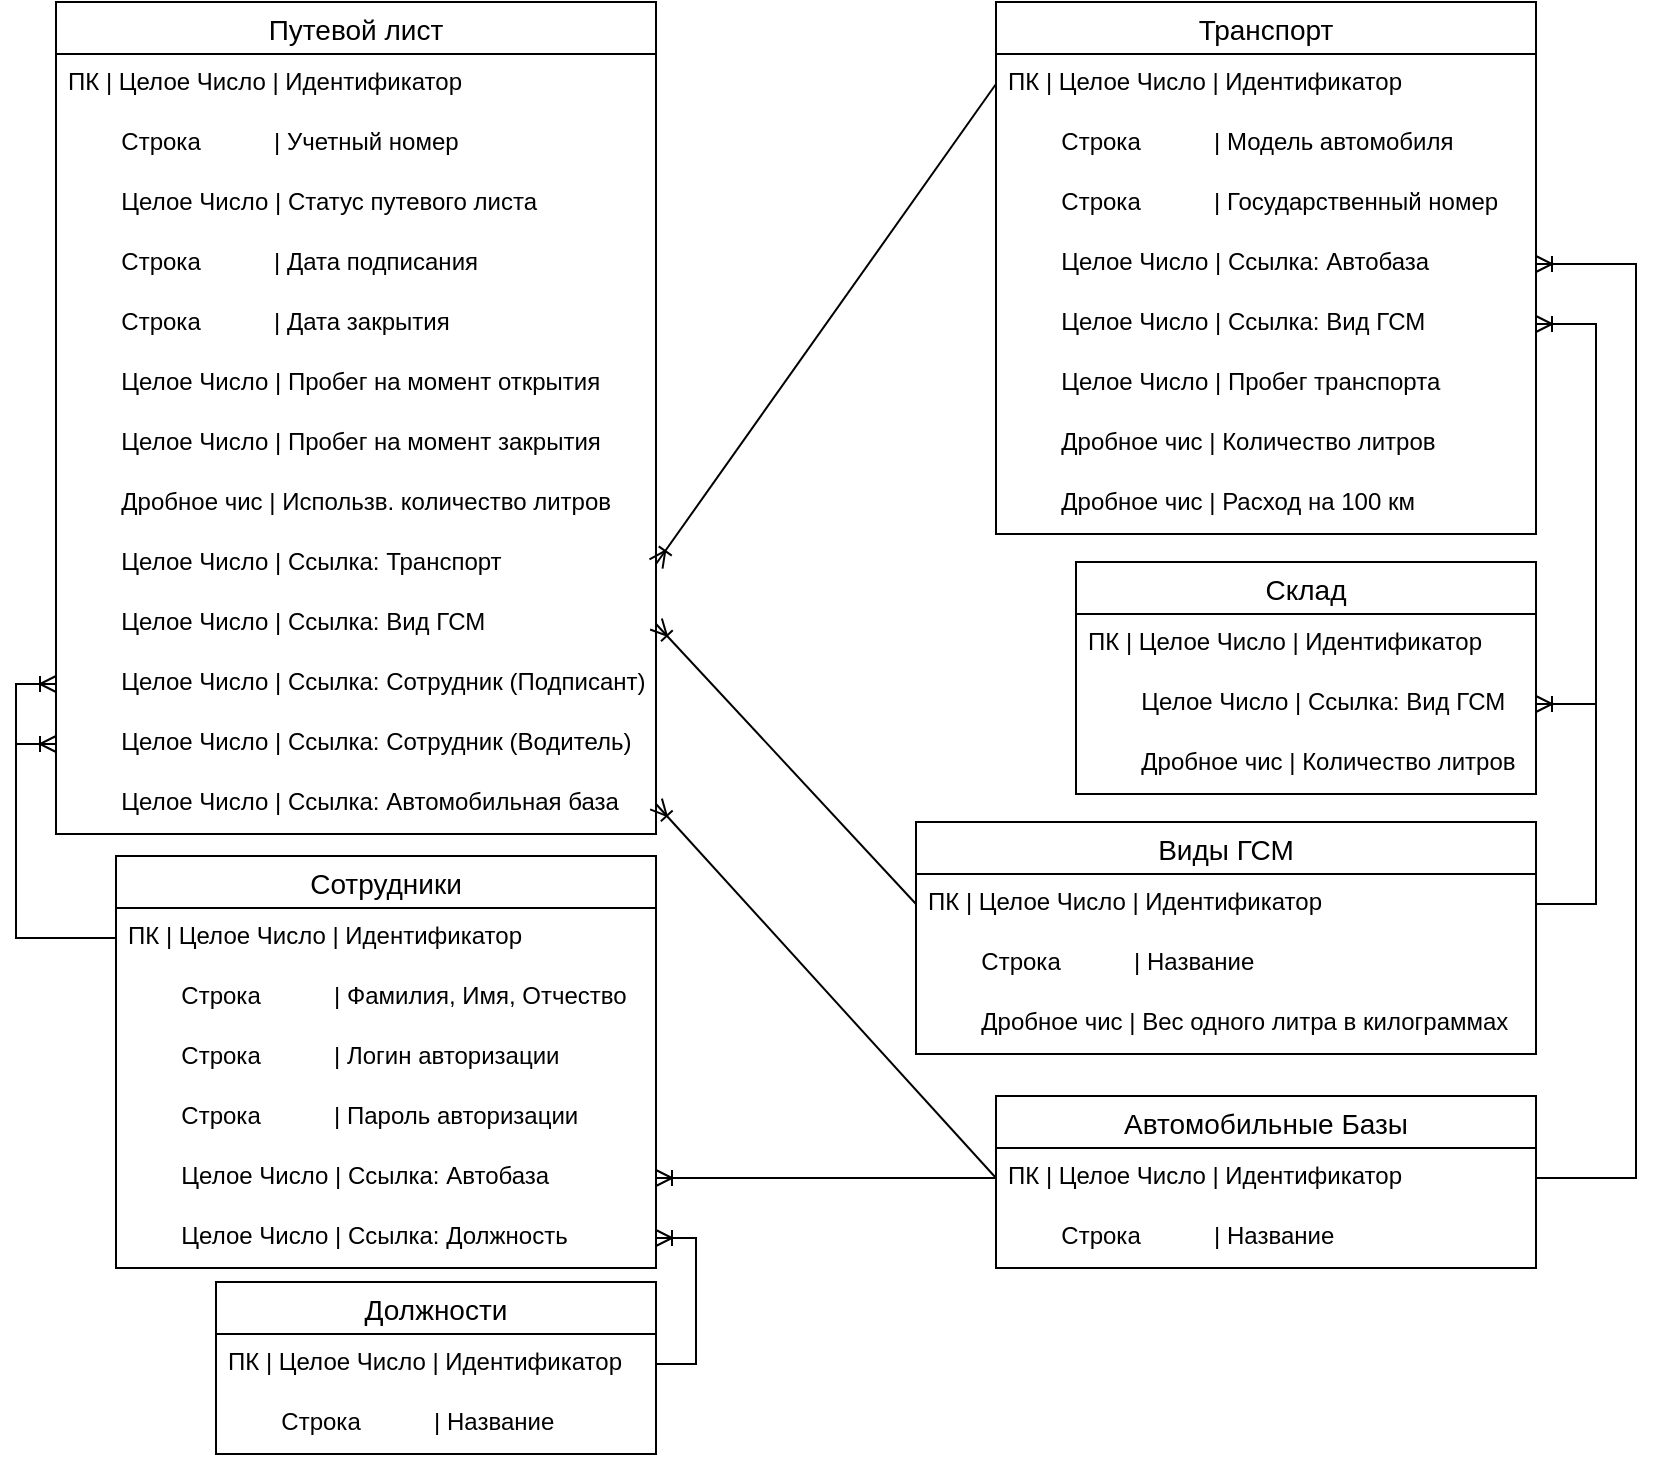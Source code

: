 <mxfile version="20.0.4" type="google"><diagram id="0D42vQqPb4iNlYM-4Axa" name="Page-1"><mxGraphModel grid="1" page="1" gridSize="10" guides="1" tooltips="1" connect="1" arrows="1" fold="1" pageScale="1" pageWidth="850" pageHeight="1100" math="0" shadow="0"><root><mxCell id="0"/><mxCell id="1" parent="0"/><mxCell id="FuOR__dkm06Dzfwi6KgG-1" value="Путевой лист" style="swimlane;fontStyle=0;childLayout=stackLayout;horizontal=1;startSize=26;horizontalStack=0;resizeParent=1;resizeParentMax=0;resizeLast=0;collapsible=1;marginBottom=0;align=center;fontSize=14;" vertex="1" parent="1"><mxGeometry x="-810" y="20" width="300" height="416" as="geometry"/></mxCell><mxCell id="FuOR__dkm06Dzfwi6KgG-2" value="ПК | Целое Число | Идентификатор" style="text;strokeColor=none;fillColor=none;spacingLeft=4;spacingRight=4;overflow=hidden;rotatable=0;points=[[0,0.5],[1,0.5]];portConstraint=eastwest;fontSize=12;" vertex="1" parent="FuOR__dkm06Dzfwi6KgG-1"><mxGeometry y="26" width="300" height="30" as="geometry"/></mxCell><mxCell id="FuOR__dkm06Dzfwi6KgG-7" value="        Строка           | Учетный номер" style="text;strokeColor=none;fillColor=none;spacingLeft=4;spacingRight=4;overflow=hidden;rotatable=0;points=[[0,0.5],[1,0.5]];portConstraint=eastwest;fontSize=12;" vertex="1" parent="FuOR__dkm06Dzfwi6KgG-1"><mxGeometry y="56" width="300" height="30" as="geometry"/></mxCell><mxCell id="FuOR__dkm06Dzfwi6KgG-12" value="        Целое Число | Статус путевого листа" style="text;strokeColor=none;fillColor=none;spacingLeft=4;spacingRight=4;overflow=hidden;rotatable=0;points=[[0,0.5],[1,0.5]];portConstraint=eastwest;fontSize=12;" vertex="1" parent="FuOR__dkm06Dzfwi6KgG-1"><mxGeometry y="86" width="300" height="30" as="geometry"/></mxCell><mxCell id="FuOR__dkm06Dzfwi6KgG-16" value="        Строка           | Дата подписания" style="text;strokeColor=none;fillColor=none;spacingLeft=4;spacingRight=4;overflow=hidden;rotatable=0;points=[[0,0.5],[1,0.5]];portConstraint=eastwest;fontSize=12;" vertex="1" parent="FuOR__dkm06Dzfwi6KgG-1"><mxGeometry y="116" width="300" height="30" as="geometry"/></mxCell><mxCell id="FuOR__dkm06Dzfwi6KgG-19" value="        Строка           | Дата закрытия" style="text;strokeColor=none;fillColor=none;spacingLeft=4;spacingRight=4;overflow=hidden;rotatable=0;points=[[0,0.5],[1,0.5]];portConstraint=eastwest;fontSize=12;" vertex="1" parent="FuOR__dkm06Dzfwi6KgG-1"><mxGeometry y="146" width="300" height="30" as="geometry"/></mxCell><mxCell id="FuOR__dkm06Dzfwi6KgG-10" value="        Целое Число | Пробег на момент открытия" style="text;strokeColor=none;fillColor=none;spacingLeft=4;spacingRight=4;overflow=hidden;rotatable=0;points=[[0,0.5],[1,0.5]];portConstraint=eastwest;fontSize=12;" vertex="1" parent="FuOR__dkm06Dzfwi6KgG-1"><mxGeometry y="176" width="300" height="30" as="geometry"/></mxCell><mxCell id="FuOR__dkm06Dzfwi6KgG-11" value="        Целое Число | Пробег на момент закрытия" style="text;strokeColor=none;fillColor=none;spacingLeft=4;spacingRight=4;overflow=hidden;rotatable=0;points=[[0,0.5],[1,0.5]];portConstraint=eastwest;fontSize=12;" vertex="1" parent="FuOR__dkm06Dzfwi6KgG-1"><mxGeometry y="206" width="300" height="30" as="geometry"/></mxCell><mxCell id="FuOR__dkm06Dzfwi6KgG-9" value="        Дробное чис | Использв. количество литров" style="text;strokeColor=none;fillColor=none;spacingLeft=4;spacingRight=4;overflow=hidden;rotatable=0;points=[[0,0.5],[1,0.5]];portConstraint=eastwest;fontSize=12;" vertex="1" parent="FuOR__dkm06Dzfwi6KgG-1"><mxGeometry y="236" width="300" height="30" as="geometry"/></mxCell><mxCell id="FuOR__dkm06Dzfwi6KgG-4" value="        Целое Число | Ссылка: Транспорт" style="text;strokeColor=none;fillColor=none;spacingLeft=4;spacingRight=4;overflow=hidden;rotatable=0;points=[[0,0.5],[1,0.5]];portConstraint=eastwest;fontSize=12;" vertex="1" parent="FuOR__dkm06Dzfwi6KgG-1"><mxGeometry y="266" width="300" height="30" as="geometry"/></mxCell><mxCell id="FuOR__dkm06Dzfwi6KgG-3" value="        Целое Число | Ссылка: Вид ГСМ" style="text;strokeColor=none;fillColor=none;spacingLeft=4;spacingRight=4;overflow=hidden;rotatable=0;points=[[0,0.5],[1,0.5]];portConstraint=eastwest;fontSize=12;" vertex="1" parent="FuOR__dkm06Dzfwi6KgG-1"><mxGeometry y="296" width="300" height="30" as="geometry"/></mxCell><mxCell id="FuOR__dkm06Dzfwi6KgG-18" value="        Целое Число | Ссылка: Сотрудник (Подписант)" style="text;strokeColor=none;fillColor=none;spacingLeft=4;spacingRight=4;overflow=hidden;rotatable=0;points=[[0,0.5],[1,0.5]];portConstraint=eastwest;fontSize=12;" vertex="1" parent="FuOR__dkm06Dzfwi6KgG-1"><mxGeometry y="326" width="300" height="30" as="geometry"/></mxCell><mxCell id="FuOR__dkm06Dzfwi6KgG-6" value="        Целое Число | Ссылка: Сотрудник (Водитель)" style="text;strokeColor=none;fillColor=none;spacingLeft=4;spacingRight=4;overflow=hidden;rotatable=0;points=[[0,0.5],[1,0.5]];portConstraint=eastwest;fontSize=12;" vertex="1" parent="FuOR__dkm06Dzfwi6KgG-1"><mxGeometry y="356" width="300" height="30" as="geometry"/></mxCell><mxCell id="FuOR__dkm06Dzfwi6KgG-17" value="        Целое Число | Ссылка: Автомобильная база" style="text;strokeColor=none;fillColor=none;spacingLeft=4;spacingRight=4;overflow=hidden;rotatable=0;points=[[0,0.5],[1,0.5]];portConstraint=eastwest;fontSize=12;" vertex="1" parent="FuOR__dkm06Dzfwi6KgG-1"><mxGeometry y="386" width="300" height="30" as="geometry"/></mxCell><mxCell id="FuOR__dkm06Dzfwi6KgG-20" value="Виды ГСМ" style="swimlane;fontStyle=0;childLayout=stackLayout;horizontal=1;startSize=26;horizontalStack=0;resizeParent=1;resizeParentMax=0;resizeLast=0;collapsible=1;marginBottom=0;align=center;fontSize=14;" vertex="1" parent="1"><mxGeometry x="-380" y="430" width="310" height="116" as="geometry"/></mxCell><mxCell id="FuOR__dkm06Dzfwi6KgG-21" value="ПК | Целое Число | Идентификатор" style="text;strokeColor=none;fillColor=none;spacingLeft=4;spacingRight=4;overflow=hidden;rotatable=0;points=[[0,0.5],[1,0.5]];portConstraint=eastwest;fontSize=12;" vertex="1" parent="FuOR__dkm06Dzfwi6KgG-20"><mxGeometry y="26" width="310" height="30" as="geometry"/></mxCell><mxCell id="FuOR__dkm06Dzfwi6KgG-22" value="        Строка           | Название" style="text;strokeColor=none;fillColor=none;spacingLeft=4;spacingRight=4;overflow=hidden;rotatable=0;points=[[0,0.5],[1,0.5]];portConstraint=eastwest;fontSize=12;" vertex="1" parent="FuOR__dkm06Dzfwi6KgG-20"><mxGeometry y="56" width="310" height="30" as="geometry"/></mxCell><mxCell id="FuOR__dkm06Dzfwi6KgG-23" value="        Дробное чис | Вес одного литра в килограммах" style="text;strokeColor=none;fillColor=none;spacingLeft=4;spacingRight=4;overflow=hidden;rotatable=0;points=[[0,0.5],[1,0.5]];portConstraint=eastwest;fontSize=12;" vertex="1" parent="FuOR__dkm06Dzfwi6KgG-20"><mxGeometry y="86" width="310" height="30" as="geometry"/></mxCell><mxCell id="FuOR__dkm06Dzfwi6KgG-24" value="" style="fontSize=12;html=1;endArrow=ERoneToMany;rounded=0;entryX=1;entryY=0.5;entryDx=0;entryDy=0;exitX=0;exitY=0.5;exitDx=0;exitDy=0;" edge="1" parent="1" source="FuOR__dkm06Dzfwi6KgG-21" target="FuOR__dkm06Dzfwi6KgG-3"><mxGeometry width="100" height="100" relative="1" as="geometry"><mxPoint x="760" y="421" as="sourcePoint"/><mxPoint x="600" y="331" as="targetPoint"/></mxGeometry></mxCell><mxCell id="FuOR__dkm06Dzfwi6KgG-25" value="Склад" style="swimlane;fontStyle=0;childLayout=stackLayout;horizontal=1;startSize=26;horizontalStack=0;resizeParent=1;resizeParentMax=0;resizeLast=0;collapsible=1;marginBottom=0;align=center;fontSize=14;" vertex="1" parent="1"><mxGeometry x="-300" y="300" width="230" height="116" as="geometry"/></mxCell><mxCell id="FuOR__dkm06Dzfwi6KgG-26" value="ПК | Целое Число | Идентификатор" style="text;strokeColor=none;fillColor=none;spacingLeft=4;spacingRight=4;overflow=hidden;rotatable=0;points=[[0,0.5],[1,0.5]];portConstraint=eastwest;fontSize=12;" vertex="1" parent="FuOR__dkm06Dzfwi6KgG-25"><mxGeometry y="26" width="230" height="30" as="geometry"/></mxCell><mxCell id="FuOR__dkm06Dzfwi6KgG-27" value="        Целое Число | Ссылка: Вид ГСМ" style="text;strokeColor=none;fillColor=none;spacingLeft=4;spacingRight=4;overflow=hidden;rotatable=0;points=[[0,0.5],[1,0.5]];portConstraint=eastwest;fontSize=12;" vertex="1" parent="FuOR__dkm06Dzfwi6KgG-25"><mxGeometry y="56" width="230" height="30" as="geometry"/></mxCell><mxCell id="FuOR__dkm06Dzfwi6KgG-28" value="        Дробное чис | Количество литров" style="text;strokeColor=none;fillColor=none;spacingLeft=4;spacingRight=4;overflow=hidden;rotatable=0;points=[[0,0.5],[1,0.5]];portConstraint=eastwest;fontSize=12;" vertex="1" parent="FuOR__dkm06Dzfwi6KgG-25"><mxGeometry y="86" width="230" height="30" as="geometry"/></mxCell><mxCell id="FuOR__dkm06Dzfwi6KgG-29" value="" style="fontSize=12;html=1;endArrow=ERoneToMany;rounded=0;entryX=1;entryY=0.5;entryDx=0;entryDy=0;exitX=1;exitY=0.5;exitDx=0;exitDy=0;edgeStyle=elbowEdgeStyle;" edge="1" parent="1" source="FuOR__dkm06Dzfwi6KgG-21" target="FuOR__dkm06Dzfwi6KgG-27"><mxGeometry width="100" height="100" relative="1" as="geometry"><mxPoint x="560" y="579" as="sourcePoint"/><mxPoint x="530" y="700" as="targetPoint"/><Array as="points"><mxPoint x="-40" y="539"/></Array></mxGeometry></mxCell><mxCell id="FuOR__dkm06Dzfwi6KgG-30" value="Автомобильные Базы" style="swimlane;fontStyle=0;childLayout=stackLayout;horizontal=1;startSize=26;horizontalStack=0;resizeParent=1;resizeParentMax=0;resizeLast=0;collapsible=1;marginBottom=0;align=center;fontSize=14;" vertex="1" parent="1"><mxGeometry x="-340" y="567" width="270" height="86" as="geometry"/></mxCell><mxCell id="FuOR__dkm06Dzfwi6KgG-31" value="ПК | Целое Число | Идентификатор" style="text;strokeColor=none;fillColor=none;spacingLeft=4;spacingRight=4;overflow=hidden;rotatable=0;points=[[0,0.5],[1,0.5]];portConstraint=eastwest;fontSize=12;" vertex="1" parent="FuOR__dkm06Dzfwi6KgG-30"><mxGeometry y="26" width="270" height="30" as="geometry"/></mxCell><mxCell id="FuOR__dkm06Dzfwi6KgG-32" value="        Строка           | Название" style="text;strokeColor=none;fillColor=none;spacingLeft=4;spacingRight=4;overflow=hidden;rotatable=0;points=[[0,0.5],[1,0.5]];portConstraint=eastwest;fontSize=12;" vertex="1" parent="FuOR__dkm06Dzfwi6KgG-30"><mxGeometry y="56" width="270" height="30" as="geometry"/></mxCell><mxCell id="FuOR__dkm06Dzfwi6KgG-33" value="" style="fontSize=12;html=1;endArrow=ERoneToMany;rounded=0;entryX=1;entryY=0.5;entryDx=0;entryDy=0;exitX=0;exitY=0.5;exitDx=0;exitDy=0;" edge="1" parent="1" source="FuOR__dkm06Dzfwi6KgG-31" target="FuOR__dkm06Dzfwi6KgG-17"><mxGeometry width="100" height="100" relative="1" as="geometry"><mxPoint x="400" y="820" as="sourcePoint"/><mxPoint x="270" y="670" as="targetPoint"/></mxGeometry></mxCell><mxCell id="FuOR__dkm06Dzfwi6KgG-34" value="Транспорт" style="swimlane;fontStyle=0;childLayout=stackLayout;horizontal=1;startSize=26;horizontalStack=0;resizeParent=1;resizeParentMax=0;resizeLast=0;collapsible=1;marginBottom=0;align=center;fontSize=14;" vertex="1" parent="1"><mxGeometry x="-340" y="20" width="270" height="266" as="geometry"/></mxCell><mxCell id="FuOR__dkm06Dzfwi6KgG-35" value="ПК | Целое Число | Идентификатор" style="text;strokeColor=none;fillColor=none;spacingLeft=4;spacingRight=4;overflow=hidden;rotatable=0;points=[[0,0.5],[1,0.5]];portConstraint=eastwest;fontSize=12;" vertex="1" parent="FuOR__dkm06Dzfwi6KgG-34"><mxGeometry y="26" width="270" height="30" as="geometry"/></mxCell><mxCell id="FuOR__dkm06Dzfwi6KgG-36" value="        Строка           | Модель автомобиля" style="text;strokeColor=none;fillColor=none;spacingLeft=4;spacingRight=4;overflow=hidden;rotatable=0;points=[[0,0.5],[1,0.5]];portConstraint=eastwest;fontSize=12;" vertex="1" parent="FuOR__dkm06Dzfwi6KgG-34"><mxGeometry y="56" width="270" height="30" as="geometry"/></mxCell><mxCell id="FuOR__dkm06Dzfwi6KgG-37" value="        Строка           | Государственный номер" style="text;strokeColor=none;fillColor=none;spacingLeft=4;spacingRight=4;overflow=hidden;rotatable=0;points=[[0,0.5],[1,0.5]];portConstraint=eastwest;fontSize=12;" vertex="1" parent="FuOR__dkm06Dzfwi6KgG-34"><mxGeometry y="86" width="270" height="30" as="geometry"/></mxCell><mxCell id="FuOR__dkm06Dzfwi6KgG-39" value="        Целое Число | Ссылка: Автобаза" style="text;strokeColor=none;fillColor=none;spacingLeft=4;spacingRight=4;overflow=hidden;rotatable=0;points=[[0,0.5],[1,0.5]];portConstraint=eastwest;fontSize=12;" vertex="1" parent="FuOR__dkm06Dzfwi6KgG-34"><mxGeometry y="116" width="270" height="30" as="geometry"/></mxCell><mxCell id="FuOR__dkm06Dzfwi6KgG-38" value="        Целое Число | Ссылка: Вид ГСМ" style="text;strokeColor=none;fillColor=none;spacingLeft=4;spacingRight=4;overflow=hidden;rotatable=0;points=[[0,0.5],[1,0.5]];portConstraint=eastwest;fontSize=12;" vertex="1" parent="FuOR__dkm06Dzfwi6KgG-34"><mxGeometry y="146" width="270" height="30" as="geometry"/></mxCell><mxCell id="FuOR__dkm06Dzfwi6KgG-40" value="        Целое Число | Пробег транспорта" style="text;strokeColor=none;fillColor=none;spacingLeft=4;spacingRight=4;overflow=hidden;rotatable=0;points=[[0,0.5],[1,0.5]];portConstraint=eastwest;fontSize=12;" vertex="1" parent="FuOR__dkm06Dzfwi6KgG-34"><mxGeometry y="176" width="270" height="30" as="geometry"/></mxCell><mxCell id="FuOR__dkm06Dzfwi6KgG-41" value="        Дробное чис | Количество литров" style="text;strokeColor=none;fillColor=none;spacingLeft=4;spacingRight=4;overflow=hidden;rotatable=0;points=[[0,0.5],[1,0.5]];portConstraint=eastwest;fontSize=12;" vertex="1" parent="FuOR__dkm06Dzfwi6KgG-34"><mxGeometry y="206" width="270" height="30" as="geometry"/></mxCell><mxCell id="FuOR__dkm06Dzfwi6KgG-42" value="        Дробное чис | Расход на 100 км" style="text;strokeColor=none;fillColor=none;spacingLeft=4;spacingRight=4;overflow=hidden;rotatable=0;points=[[0,0.5],[1,0.5]];portConstraint=eastwest;fontSize=12;" vertex="1" parent="FuOR__dkm06Dzfwi6KgG-34"><mxGeometry y="236" width="270" height="30" as="geometry"/></mxCell><mxCell id="FuOR__dkm06Dzfwi6KgG-43" value="" style="fontSize=12;html=1;endArrow=ERoneToMany;rounded=0;entryX=1;entryY=0.5;entryDx=0;entryDy=0;exitX=0;exitY=0.5;exitDx=0;exitDy=0;" edge="1" parent="1" source="FuOR__dkm06Dzfwi6KgG-35" target="FuOR__dkm06Dzfwi6KgG-4"><mxGeometry width="100" height="100" relative="1" as="geometry"><mxPoint x="1010.0" y="820" as="sourcePoint"/><mxPoint x="880.0" y="670" as="targetPoint"/></mxGeometry></mxCell><mxCell id="FuOR__dkm06Dzfwi6KgG-44" value="" style="fontSize=12;html=1;endArrow=ERoneToMany;rounded=0;entryX=1;entryY=0.5;entryDx=0;entryDy=0;exitX=1;exitY=0.5;exitDx=0;exitDy=0;edgeStyle=elbowEdgeStyle;" edge="1" parent="1" source="FuOR__dkm06Dzfwi6KgG-31" target="FuOR__dkm06Dzfwi6KgG-39"><mxGeometry width="100" height="100" relative="1" as="geometry"><mxPoint x="170" y="680" as="sourcePoint"/><mxPoint x="480.0" y="861" as="targetPoint"/><Array as="points"><mxPoint x="-20" y="400"/></Array></mxGeometry></mxCell><mxCell id="FuOR__dkm06Dzfwi6KgG-45" value="Сотрудники" style="swimlane;fontStyle=0;childLayout=stackLayout;horizontal=1;startSize=26;horizontalStack=0;resizeParent=1;resizeParentMax=0;resizeLast=0;collapsible=1;marginBottom=0;align=center;fontSize=14;" vertex="1" parent="1"><mxGeometry x="-780" y="447" width="270" height="206" as="geometry"/></mxCell><mxCell id="FuOR__dkm06Dzfwi6KgG-46" value="ПК | Целое Число | Идентификатор" style="text;strokeColor=none;fillColor=none;spacingLeft=4;spacingRight=4;overflow=hidden;rotatable=0;points=[[0,0.5],[1,0.5]];portConstraint=eastwest;fontSize=12;" vertex="1" parent="FuOR__dkm06Dzfwi6KgG-45"><mxGeometry y="26" width="270" height="30" as="geometry"/></mxCell><mxCell id="FuOR__dkm06Dzfwi6KgG-47" value="        Строка           | Фамилия, Имя, Отчество" style="text;strokeColor=none;fillColor=none;spacingLeft=4;spacingRight=4;overflow=hidden;rotatable=0;points=[[0,0.5],[1,0.5]];portConstraint=eastwest;fontSize=12;" vertex="1" parent="FuOR__dkm06Dzfwi6KgG-45"><mxGeometry y="56" width="270" height="30" as="geometry"/></mxCell><mxCell id="FuOR__dkm06Dzfwi6KgG-48" value="        Строка           | Логин авторизации" style="text;strokeColor=none;fillColor=none;spacingLeft=4;spacingRight=4;overflow=hidden;rotatable=0;points=[[0,0.5],[1,0.5]];portConstraint=eastwest;fontSize=12;" vertex="1" parent="FuOR__dkm06Dzfwi6KgG-45"><mxGeometry y="86" width="270" height="30" as="geometry"/></mxCell><mxCell id="FuOR__dkm06Dzfwi6KgG-49" value="        Строка           | Пароль авторизации" style="text;strokeColor=none;fillColor=none;spacingLeft=4;spacingRight=4;overflow=hidden;rotatable=0;points=[[0,0.5],[1,0.5]];portConstraint=eastwest;fontSize=12;" vertex="1" parent="FuOR__dkm06Dzfwi6KgG-45"><mxGeometry y="116" width="270" height="30" as="geometry"/></mxCell><mxCell id="FuOR__dkm06Dzfwi6KgG-51" value="        Целое Число | Ссылка: Автобаза" style="text;strokeColor=none;fillColor=none;spacingLeft=4;spacingRight=4;overflow=hidden;rotatable=0;points=[[0,0.5],[1,0.5]];portConstraint=eastwest;fontSize=12;" vertex="1" parent="FuOR__dkm06Dzfwi6KgG-45"><mxGeometry y="146" width="270" height="30" as="geometry"/></mxCell><mxCell id="FuOR__dkm06Dzfwi6KgG-50" value="        Целое Число | Ссылка: Должность" style="text;strokeColor=none;fillColor=none;spacingLeft=4;spacingRight=4;overflow=hidden;rotatable=0;points=[[0,0.5],[1,0.5]];portConstraint=eastwest;fontSize=12;" vertex="1" parent="FuOR__dkm06Dzfwi6KgG-45"><mxGeometry y="176" width="270" height="30" as="geometry"/></mxCell><mxCell id="FuOR__dkm06Dzfwi6KgG-52" value="" style="fontSize=12;html=1;endArrow=ERoneToMany;rounded=0;exitX=0;exitY=0.5;exitDx=0;exitDy=0;entryX=1;entryY=0.5;entryDx=0;entryDy=0;" edge="1" parent="1" source="FuOR__dkm06Dzfwi6KgG-31" target="FuOR__dkm06Dzfwi6KgG-51"><mxGeometry width="100" height="100" relative="1" as="geometry"><mxPoint x="150" y="740" as="sourcePoint"/><mxPoint x="-300" y="920" as="targetPoint"/></mxGeometry></mxCell><mxCell id="FuOR__dkm06Dzfwi6KgG-53" value="" style="fontSize=12;html=1;endArrow=ERoneToMany;rounded=0;entryX=0;entryY=0.5;entryDx=0;entryDy=0;exitX=0;exitY=0.5;exitDx=0;exitDy=0;edgeStyle=elbowEdgeStyle;" edge="1" parent="1" source="FuOR__dkm06Dzfwi6KgG-46" target="FuOR__dkm06Dzfwi6KgG-18"><mxGeometry width="100" height="100" relative="1" as="geometry"><mxPoint x="290" y="810" as="sourcePoint"/><mxPoint x="370" y="800" as="targetPoint"/><Array as="points"><mxPoint x="-830" y="580"/></Array></mxGeometry></mxCell><mxCell id="FuOR__dkm06Dzfwi6KgG-54" value="" style="fontSize=12;html=1;endArrow=ERoneToMany;rounded=0;entryX=0;entryY=0.5;entryDx=0;entryDy=0;exitX=0;exitY=0.5;exitDx=0;exitDy=0;edgeStyle=elbowEdgeStyle;" edge="1" parent="1" source="FuOR__dkm06Dzfwi6KgG-46" target="FuOR__dkm06Dzfwi6KgG-6"><mxGeometry width="100" height="100" relative="1" as="geometry"><mxPoint x="250" y="790" as="sourcePoint"/><mxPoint x="380" y="810" as="targetPoint"/><Array as="points"><mxPoint x="-830" y="550"/></Array></mxGeometry></mxCell><mxCell id="FuOR__dkm06Dzfwi6KgG-55" value="Должности" style="swimlane;fontStyle=0;childLayout=stackLayout;horizontal=1;startSize=26;horizontalStack=0;resizeParent=1;resizeParentMax=0;resizeLast=0;collapsible=1;marginBottom=0;align=center;fontSize=14;" vertex="1" parent="1"><mxGeometry x="-730" y="660" width="220" height="86" as="geometry"/></mxCell><mxCell id="FuOR__dkm06Dzfwi6KgG-56" value="ПК | Целое Число | Идентификатор" style="text;strokeColor=none;fillColor=none;spacingLeft=4;spacingRight=4;overflow=hidden;rotatable=0;points=[[0,0.5],[1,0.5]];portConstraint=eastwest;fontSize=12;" vertex="1" parent="FuOR__dkm06Dzfwi6KgG-55"><mxGeometry y="26" width="220" height="30" as="geometry"/></mxCell><mxCell id="FuOR__dkm06Dzfwi6KgG-57" value="        Строка           | Название" style="text;strokeColor=none;fillColor=none;spacingLeft=4;spacingRight=4;overflow=hidden;rotatable=0;points=[[0,0.5],[1,0.5]];portConstraint=eastwest;fontSize=12;" vertex="1" parent="FuOR__dkm06Dzfwi6KgG-55"><mxGeometry y="56" width="220" height="30" as="geometry"/></mxCell><mxCell id="FuOR__dkm06Dzfwi6KgG-58" value="" style="fontSize=12;html=1;endArrow=ERoneToMany;rounded=0;entryX=1;entryY=0.5;entryDx=0;entryDy=0;exitX=1;exitY=0.5;exitDx=0;exitDy=0;edgeStyle=elbowEdgeStyle;" edge="1" parent="1" source="FuOR__dkm06Dzfwi6KgG-56" target="FuOR__dkm06Dzfwi6KgG-50"><mxGeometry width="100" height="100" relative="1" as="geometry"><mxPoint x="100" y="900" as="sourcePoint"/><mxPoint x="120" y="1036" as="targetPoint"/><Array as="points"><mxPoint x="-490" y="670"/></Array></mxGeometry></mxCell><mxCell id="FuOR__dkm06Dzfwi6KgG-59" value="" style="fontSize=12;html=1;endArrow=ERoneToMany;rounded=0;entryX=1;entryY=0.5;entryDx=0;entryDy=0;exitX=1;exitY=0.5;exitDx=0;exitDy=0;edgeStyle=elbowEdgeStyle;" edge="1" parent="1" source="FuOR__dkm06Dzfwi6KgG-21" target="FuOR__dkm06Dzfwi6KgG-38"><mxGeometry width="100" height="100" relative="1" as="geometry"><mxPoint x="1020.0" y="620" as="sourcePoint"/><mxPoint x="850.0" y="560" as="targetPoint"/><Array as="points"><mxPoint x="-40" y="330"/></Array></mxGeometry></mxCell></root></mxGraphModel></diagram></mxfile>